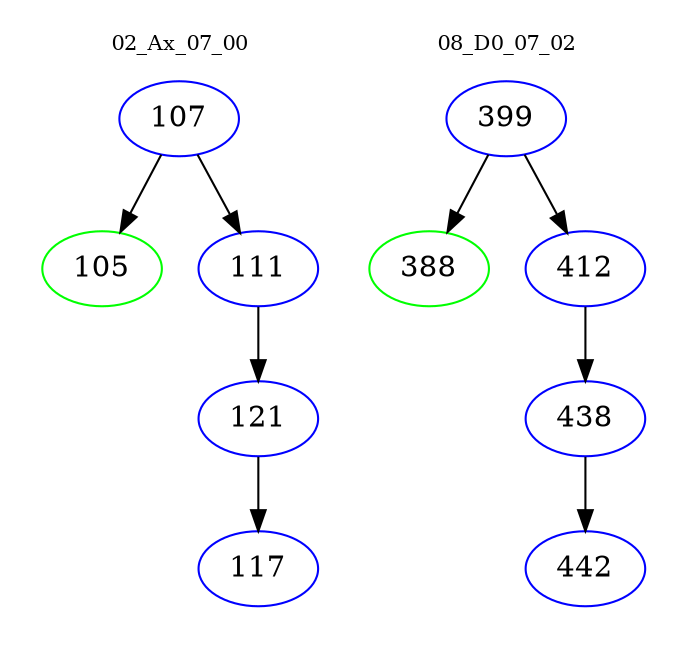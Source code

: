 digraph{
subgraph cluster_0 {
color = white
label = "02_Ax_07_00";
fontsize=10;
T0_107 [label="107", color="blue"]
T0_107 -> T0_105 [color="black"]
T0_105 [label="105", color="green"]
T0_107 -> T0_111 [color="black"]
T0_111 [label="111", color="blue"]
T0_111 -> T0_121 [color="black"]
T0_121 [label="121", color="blue"]
T0_121 -> T0_117 [color="black"]
T0_117 [label="117", color="blue"]
}
subgraph cluster_1 {
color = white
label = "08_D0_07_02";
fontsize=10;
T1_399 [label="399", color="blue"]
T1_399 -> T1_388 [color="black"]
T1_388 [label="388", color="green"]
T1_399 -> T1_412 [color="black"]
T1_412 [label="412", color="blue"]
T1_412 -> T1_438 [color="black"]
T1_438 [label="438", color="blue"]
T1_438 -> T1_442 [color="black"]
T1_442 [label="442", color="blue"]
}
}
